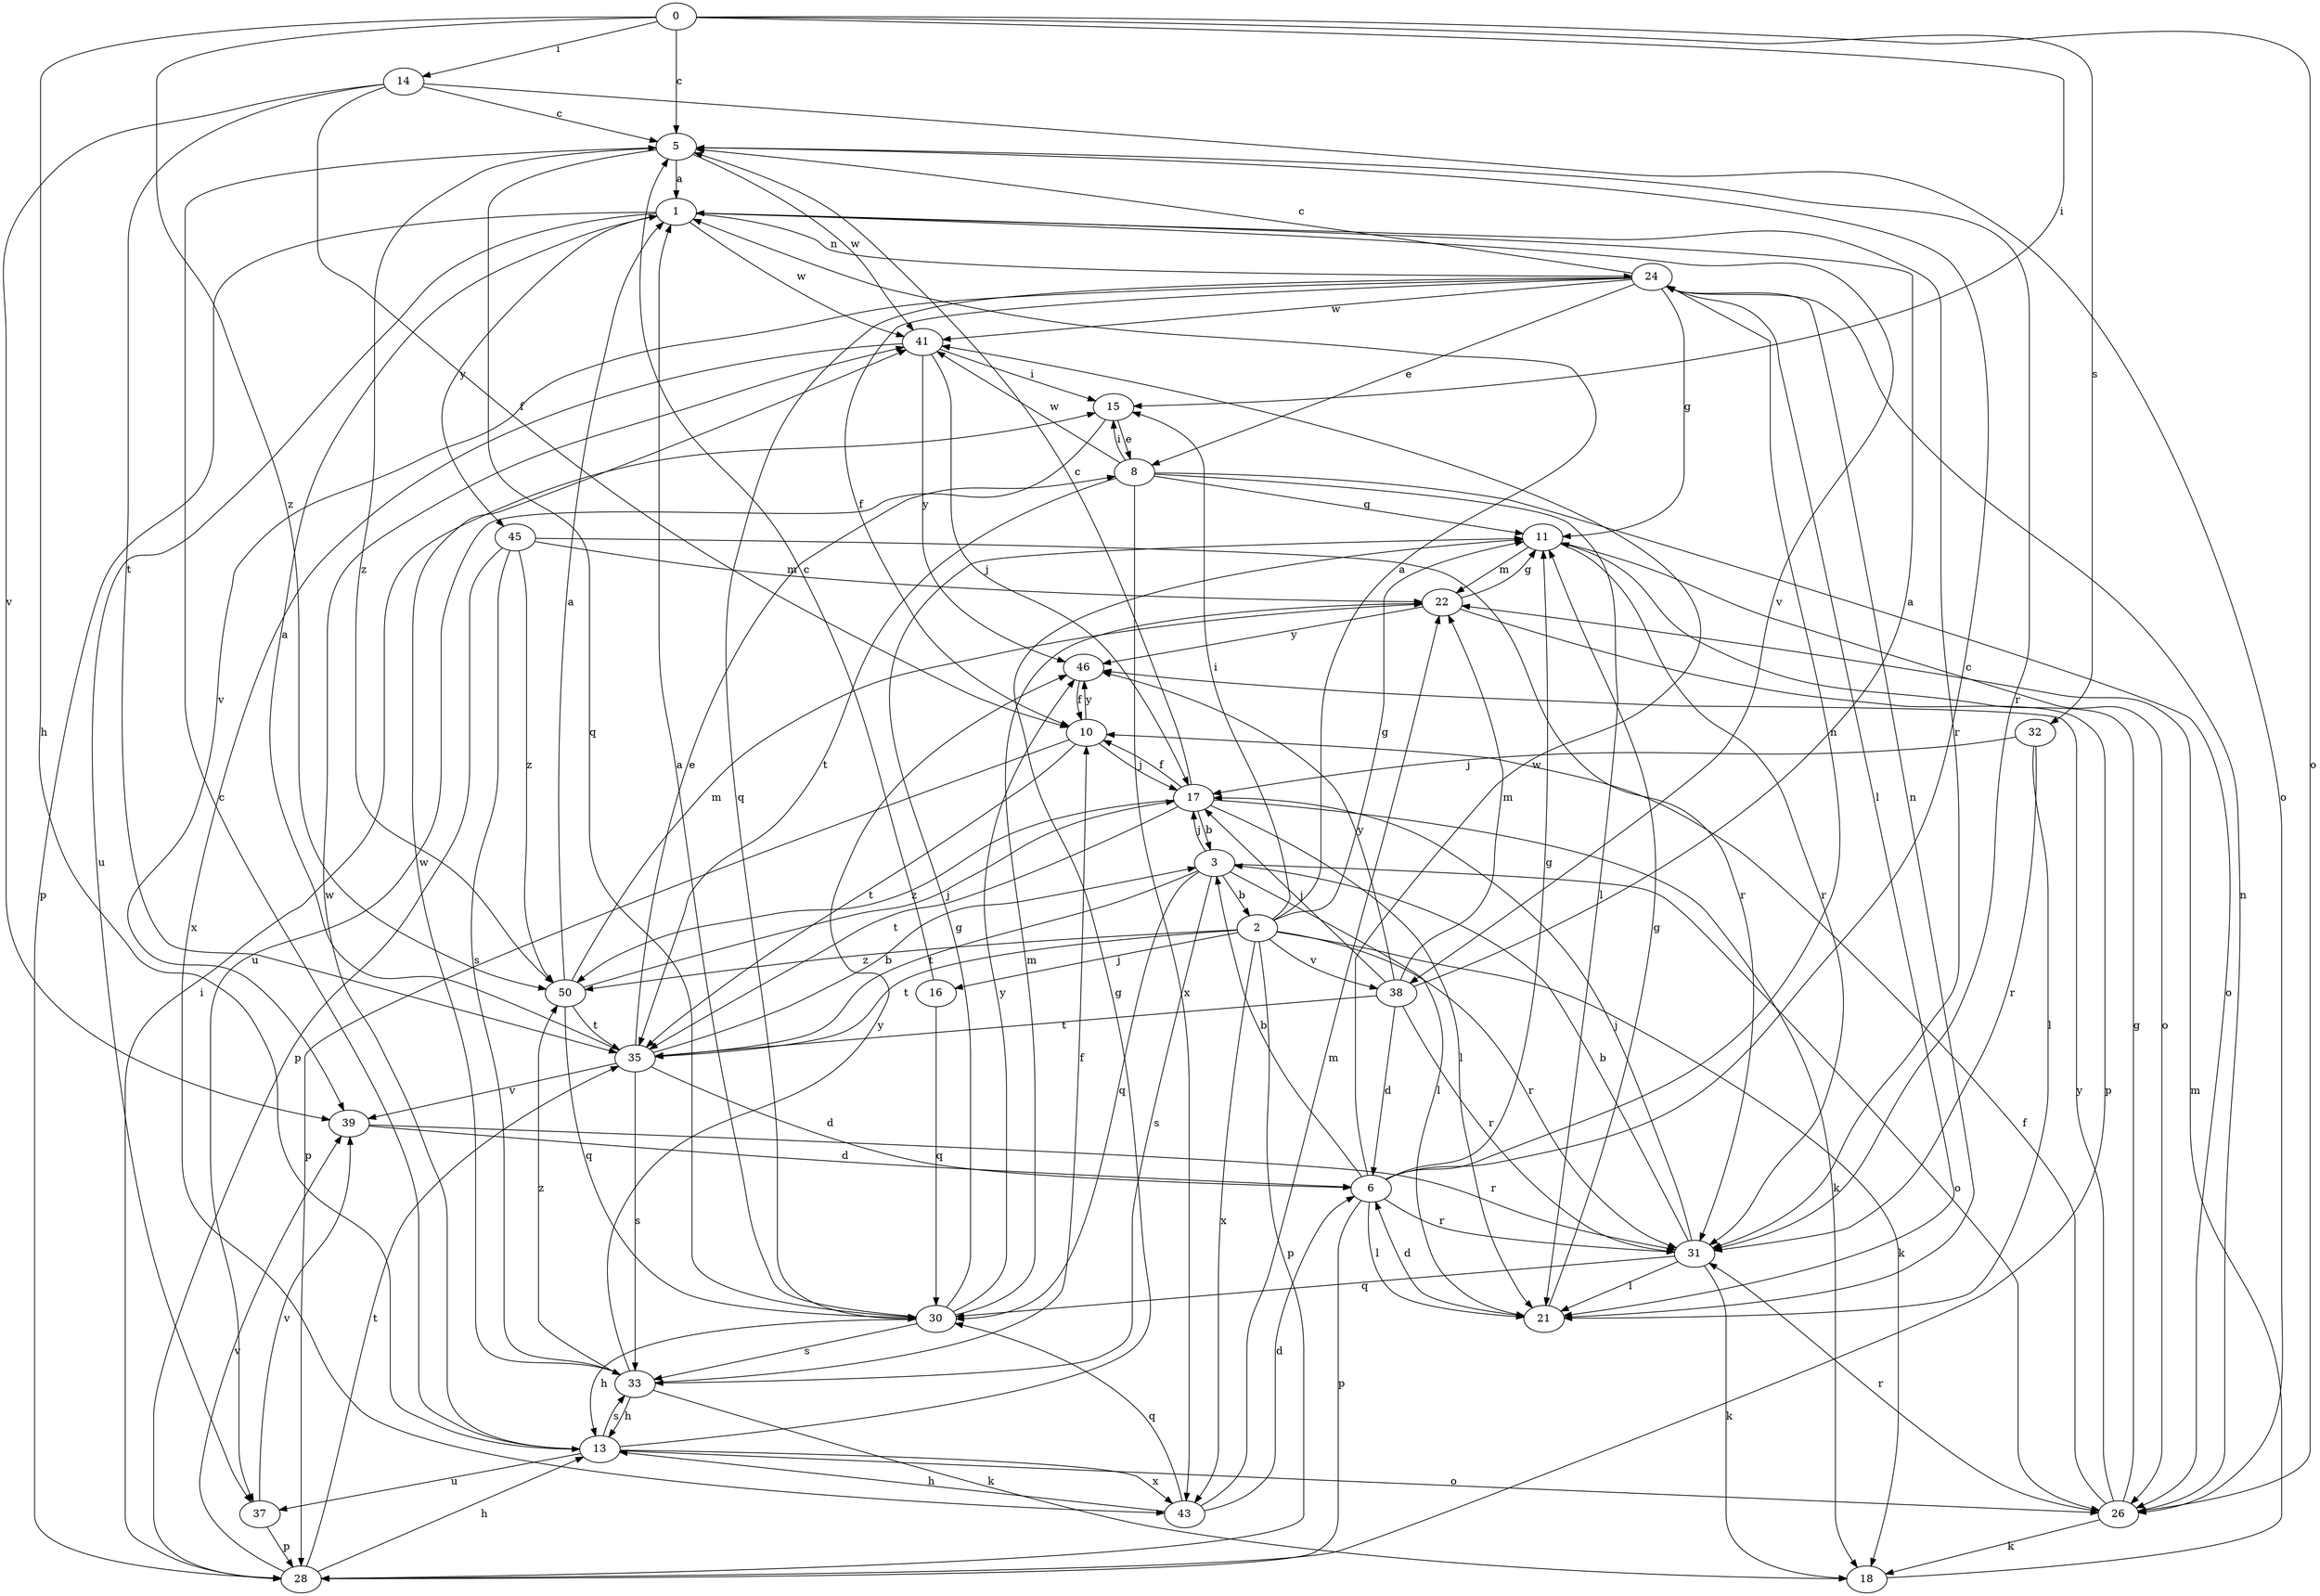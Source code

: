 strict digraph  {
0;
1;
2;
3;
5;
6;
8;
10;
11;
13;
14;
15;
16;
17;
18;
21;
22;
24;
26;
28;
30;
31;
32;
33;
35;
37;
38;
39;
41;
43;
45;
46;
50;
0 -> 5  [label=c];
0 -> 13  [label=h];
0 -> 14  [label=i];
0 -> 15  [label=i];
0 -> 26  [label=o];
0 -> 32  [label=s];
0 -> 50  [label=z];
1 -> 24  [label=n];
1 -> 28  [label=p];
1 -> 31  [label=r];
1 -> 37  [label=u];
1 -> 38  [label=v];
1 -> 41  [label=w];
1 -> 45  [label=y];
2 -> 1  [label=a];
2 -> 11  [label=g];
2 -> 15  [label=i];
2 -> 16  [label=j];
2 -> 18  [label=k];
2 -> 28  [label=p];
2 -> 31  [label=r];
2 -> 35  [label=t];
2 -> 38  [label=v];
2 -> 43  [label=x];
2 -> 50  [label=z];
3 -> 2  [label=b];
3 -> 17  [label=j];
3 -> 21  [label=l];
3 -> 26  [label=o];
3 -> 30  [label=q];
3 -> 33  [label=s];
3 -> 35  [label=t];
5 -> 1  [label=a];
5 -> 30  [label=q];
5 -> 31  [label=r];
5 -> 41  [label=w];
5 -> 50  [label=z];
6 -> 3  [label=b];
6 -> 5  [label=c];
6 -> 11  [label=g];
6 -> 21  [label=l];
6 -> 24  [label=n];
6 -> 28  [label=p];
6 -> 31  [label=r];
6 -> 41  [label=w];
8 -> 11  [label=g];
8 -> 15  [label=i];
8 -> 21  [label=l];
8 -> 26  [label=o];
8 -> 35  [label=t];
8 -> 41  [label=w];
8 -> 43  [label=x];
10 -> 17  [label=j];
10 -> 28  [label=p];
10 -> 35  [label=t];
10 -> 46  [label=y];
11 -> 22  [label=m];
11 -> 26  [label=o];
11 -> 31  [label=r];
13 -> 5  [label=c];
13 -> 11  [label=g];
13 -> 26  [label=o];
13 -> 33  [label=s];
13 -> 37  [label=u];
13 -> 41  [label=w];
13 -> 43  [label=x];
14 -> 5  [label=c];
14 -> 10  [label=f];
14 -> 26  [label=o];
14 -> 35  [label=t];
14 -> 39  [label=v];
15 -> 8  [label=e];
15 -> 37  [label=u];
16 -> 5  [label=c];
16 -> 30  [label=q];
17 -> 3  [label=b];
17 -> 5  [label=c];
17 -> 10  [label=f];
17 -> 18  [label=k];
17 -> 21  [label=l];
17 -> 35  [label=t];
17 -> 50  [label=z];
18 -> 22  [label=m];
21 -> 6  [label=d];
21 -> 11  [label=g];
21 -> 24  [label=n];
22 -> 11  [label=g];
22 -> 28  [label=p];
22 -> 46  [label=y];
24 -> 5  [label=c];
24 -> 8  [label=e];
24 -> 10  [label=f];
24 -> 11  [label=g];
24 -> 21  [label=l];
24 -> 30  [label=q];
24 -> 39  [label=v];
24 -> 41  [label=w];
26 -> 10  [label=f];
26 -> 11  [label=g];
26 -> 18  [label=k];
26 -> 24  [label=n];
26 -> 31  [label=r];
26 -> 46  [label=y];
28 -> 13  [label=h];
28 -> 15  [label=i];
28 -> 35  [label=t];
28 -> 39  [label=v];
30 -> 1  [label=a];
30 -> 11  [label=g];
30 -> 13  [label=h];
30 -> 22  [label=m];
30 -> 33  [label=s];
30 -> 46  [label=y];
31 -> 3  [label=b];
31 -> 17  [label=j];
31 -> 18  [label=k];
31 -> 21  [label=l];
31 -> 30  [label=q];
32 -> 17  [label=j];
32 -> 21  [label=l];
32 -> 31  [label=r];
33 -> 10  [label=f];
33 -> 13  [label=h];
33 -> 18  [label=k];
33 -> 41  [label=w];
33 -> 46  [label=y];
33 -> 50  [label=z];
35 -> 1  [label=a];
35 -> 3  [label=b];
35 -> 6  [label=d];
35 -> 8  [label=e];
35 -> 33  [label=s];
35 -> 39  [label=v];
37 -> 28  [label=p];
37 -> 39  [label=v];
38 -> 1  [label=a];
38 -> 6  [label=d];
38 -> 17  [label=j];
38 -> 22  [label=m];
38 -> 31  [label=r];
38 -> 35  [label=t];
38 -> 46  [label=y];
39 -> 6  [label=d];
39 -> 31  [label=r];
41 -> 15  [label=i];
41 -> 17  [label=j];
41 -> 43  [label=x];
41 -> 46  [label=y];
43 -> 6  [label=d];
43 -> 13  [label=h];
43 -> 22  [label=m];
43 -> 30  [label=q];
45 -> 22  [label=m];
45 -> 28  [label=p];
45 -> 31  [label=r];
45 -> 33  [label=s];
45 -> 50  [label=z];
46 -> 10  [label=f];
50 -> 1  [label=a];
50 -> 17  [label=j];
50 -> 22  [label=m];
50 -> 30  [label=q];
50 -> 35  [label=t];
}
